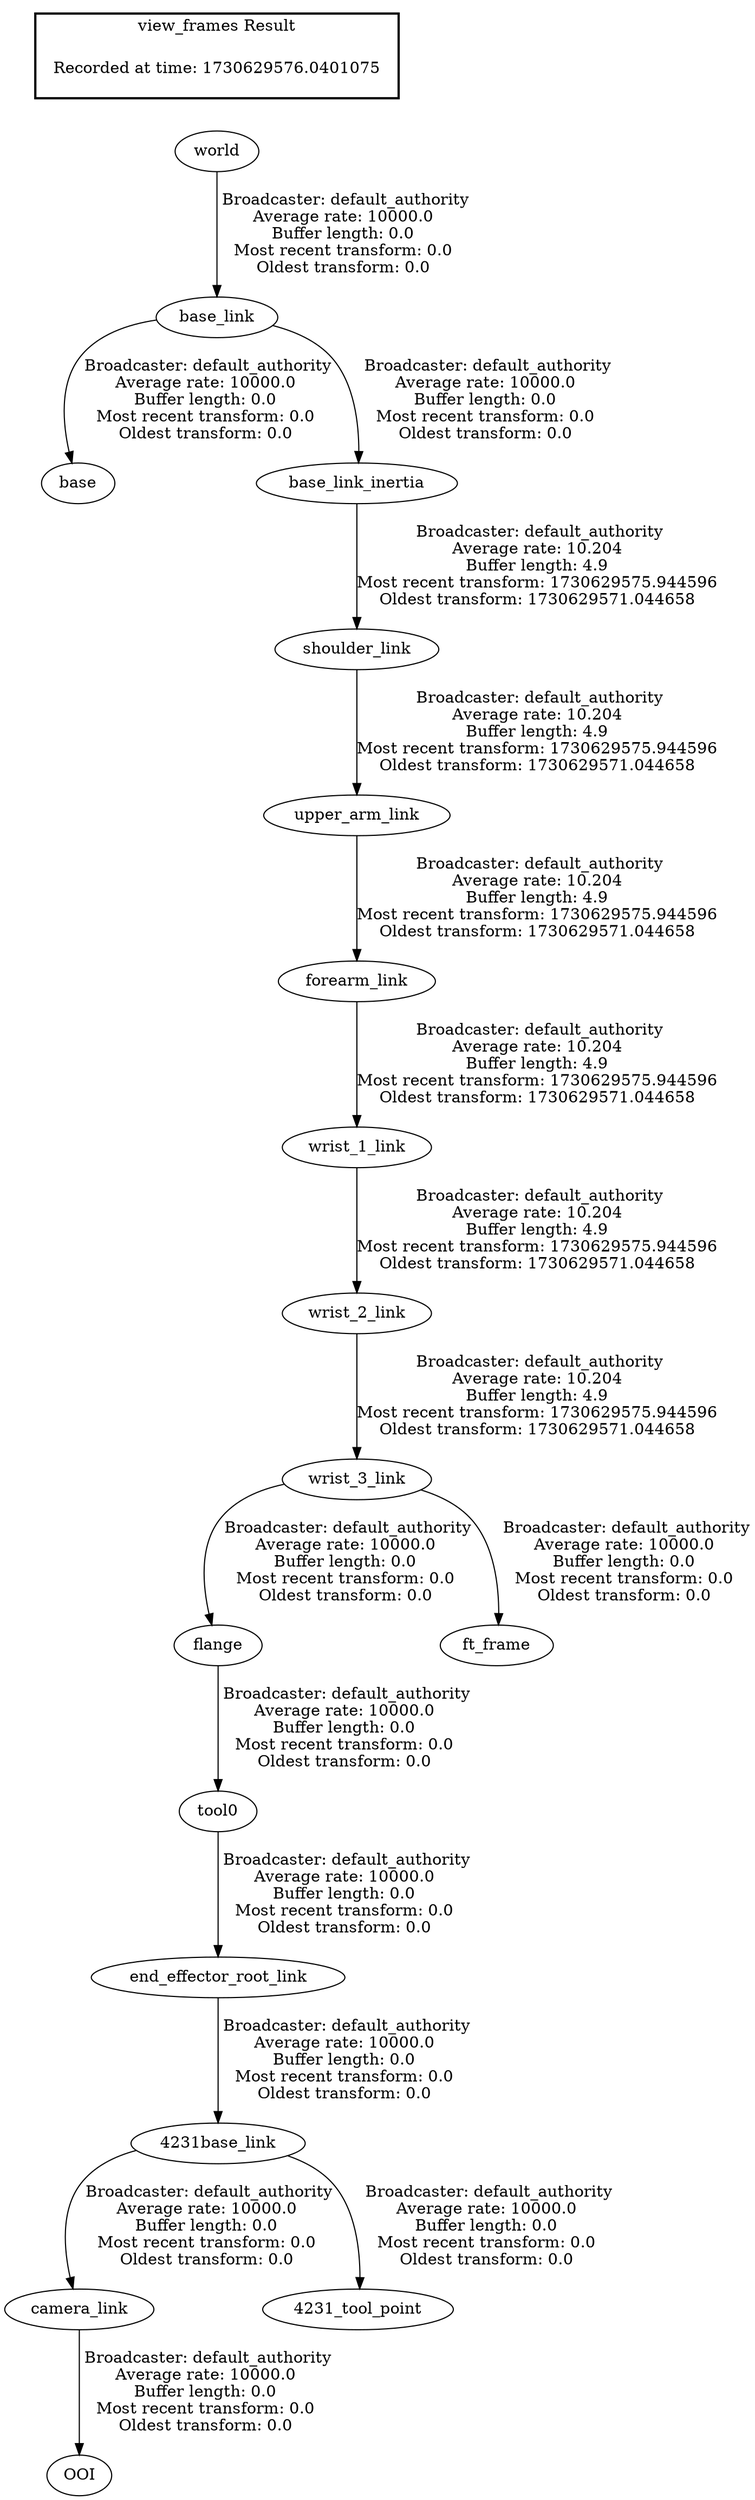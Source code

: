 digraph G {
"4231base_link" -> "camera_link"[label=" Broadcaster: default_authority\nAverage rate: 10000.0\nBuffer length: 0.0\nMost recent transform: 0.0\nOldest transform: 0.0\n"];
"end_effector_root_link" -> "4231base_link"[label=" Broadcaster: default_authority\nAverage rate: 10000.0\nBuffer length: 0.0\nMost recent transform: 0.0\nOldest transform: 0.0\n"];
"4231base_link" -> "4231_tool_point"[label=" Broadcaster: default_authority\nAverage rate: 10000.0\nBuffer length: 0.0\nMost recent transform: 0.0\nOldest transform: 0.0\n"];
"tool0" -> "end_effector_root_link"[label=" Broadcaster: default_authority\nAverage rate: 10000.0\nBuffer length: 0.0\nMost recent transform: 0.0\nOldest transform: 0.0\n"];
"world" -> "base_link"[label=" Broadcaster: default_authority\nAverage rate: 10000.0\nBuffer length: 0.0\nMost recent transform: 0.0\nOldest transform: 0.0\n"];
"base_link" -> "base"[label=" Broadcaster: default_authority\nAverage rate: 10000.0\nBuffer length: 0.0\nMost recent transform: 0.0\nOldest transform: 0.0\n"];
"base_link" -> "base_link_inertia"[label=" Broadcaster: default_authority\nAverage rate: 10000.0\nBuffer length: 0.0\nMost recent transform: 0.0\nOldest transform: 0.0\n"];
"flange" -> "tool0"[label=" Broadcaster: default_authority\nAverage rate: 10000.0\nBuffer length: 0.0\nMost recent transform: 0.0\nOldest transform: 0.0\n"];
"wrist_3_link" -> "flange"[label=" Broadcaster: default_authority\nAverage rate: 10000.0\nBuffer length: 0.0\nMost recent transform: 0.0\nOldest transform: 0.0\n"];
"wrist_2_link" -> "wrist_3_link"[label=" Broadcaster: default_authority\nAverage rate: 10.204\nBuffer length: 4.9\nMost recent transform: 1730629575.944596\nOldest transform: 1730629571.044658\n"];
"wrist_3_link" -> "ft_frame"[label=" Broadcaster: default_authority\nAverage rate: 10000.0\nBuffer length: 0.0\nMost recent transform: 0.0\nOldest transform: 0.0\n"];
"camera_link" -> "OOI"[label=" Broadcaster: default_authority\nAverage rate: 10000.0\nBuffer length: 0.0\nMost recent transform: 0.0\nOldest transform: 0.0\n"];
"upper_arm_link" -> "forearm_link"[label=" Broadcaster: default_authority\nAverage rate: 10.204\nBuffer length: 4.9\nMost recent transform: 1730629575.944596\nOldest transform: 1730629571.044658\n"];
"shoulder_link" -> "upper_arm_link"[label=" Broadcaster: default_authority\nAverage rate: 10.204\nBuffer length: 4.9\nMost recent transform: 1730629575.944596\nOldest transform: 1730629571.044658\n"];
"base_link_inertia" -> "shoulder_link"[label=" Broadcaster: default_authority\nAverage rate: 10.204\nBuffer length: 4.9\nMost recent transform: 1730629575.944596\nOldest transform: 1730629571.044658\n"];
"forearm_link" -> "wrist_1_link"[label=" Broadcaster: default_authority\nAverage rate: 10.204\nBuffer length: 4.9\nMost recent transform: 1730629575.944596\nOldest transform: 1730629571.044658\n"];
"wrist_1_link" -> "wrist_2_link"[label=" Broadcaster: default_authority\nAverage rate: 10.204\nBuffer length: 4.9\nMost recent transform: 1730629575.944596\nOldest transform: 1730629571.044658\n"];
edge [style=invis];
 subgraph cluster_legend { style=bold; color=black; label ="view_frames Result";
"Recorded at time: 1730629576.0401075"[ shape=plaintext ] ;
}->"world";
}